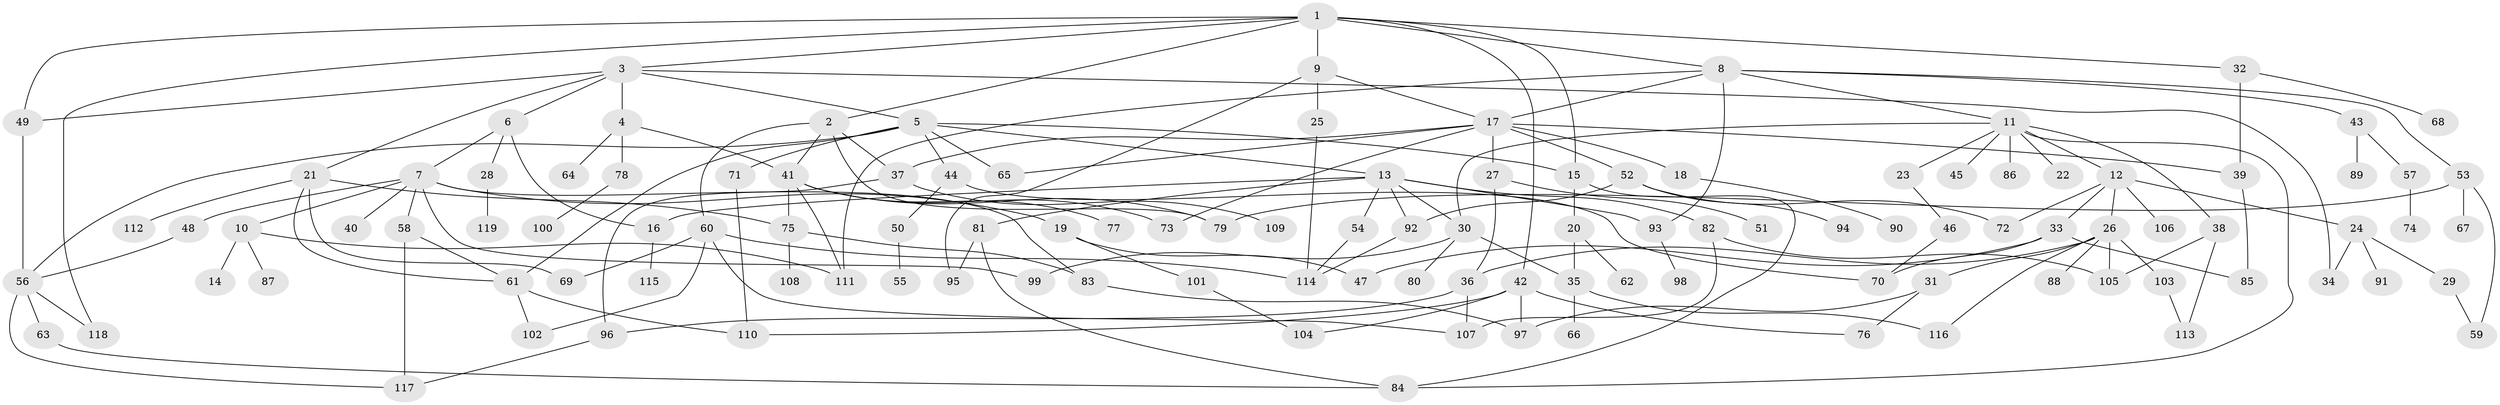 // Generated by graph-tools (version 1.1) at 2025/13/03/09/25 04:13:21]
// undirected, 119 vertices, 175 edges
graph export_dot {
graph [start="1"]
  node [color=gray90,style=filled];
  1;
  2;
  3;
  4;
  5;
  6;
  7;
  8;
  9;
  10;
  11;
  12;
  13;
  14;
  15;
  16;
  17;
  18;
  19;
  20;
  21;
  22;
  23;
  24;
  25;
  26;
  27;
  28;
  29;
  30;
  31;
  32;
  33;
  34;
  35;
  36;
  37;
  38;
  39;
  40;
  41;
  42;
  43;
  44;
  45;
  46;
  47;
  48;
  49;
  50;
  51;
  52;
  53;
  54;
  55;
  56;
  57;
  58;
  59;
  60;
  61;
  62;
  63;
  64;
  65;
  66;
  67;
  68;
  69;
  70;
  71;
  72;
  73;
  74;
  75;
  76;
  77;
  78;
  79;
  80;
  81;
  82;
  83;
  84;
  85;
  86;
  87;
  88;
  89;
  90;
  91;
  92;
  93;
  94;
  95;
  96;
  97;
  98;
  99;
  100;
  101;
  102;
  103;
  104;
  105;
  106;
  107;
  108;
  109;
  110;
  111;
  112;
  113;
  114;
  115;
  116;
  117;
  118;
  119;
  1 -- 2;
  1 -- 3;
  1 -- 8;
  1 -- 9;
  1 -- 32;
  1 -- 42;
  1 -- 15;
  1 -- 118;
  1 -- 49;
  2 -- 60;
  2 -- 79;
  2 -- 41;
  2 -- 37;
  3 -- 4;
  3 -- 5;
  3 -- 6;
  3 -- 21;
  3 -- 34;
  3 -- 49;
  4 -- 41;
  4 -- 64;
  4 -- 78;
  5 -- 13;
  5 -- 15;
  5 -- 44;
  5 -- 71;
  5 -- 56;
  5 -- 61;
  5 -- 65;
  6 -- 7;
  6 -- 16;
  6 -- 28;
  7 -- 10;
  7 -- 19;
  7 -- 40;
  7 -- 48;
  7 -- 58;
  7 -- 99;
  7 -- 83;
  8 -- 11;
  8 -- 43;
  8 -- 53;
  8 -- 93;
  8 -- 17;
  8 -- 111;
  9 -- 17;
  9 -- 25;
  9 -- 95;
  10 -- 14;
  10 -- 87;
  10 -- 111;
  11 -- 12;
  11 -- 22;
  11 -- 23;
  11 -- 30;
  11 -- 38;
  11 -- 45;
  11 -- 86;
  11 -- 84;
  12 -- 24;
  12 -- 26;
  12 -- 33;
  12 -- 106;
  12 -- 72;
  13 -- 54;
  13 -- 81;
  13 -- 82;
  13 -- 93;
  13 -- 30;
  13 -- 92;
  13 -- 16;
  15 -- 20;
  15 -- 84;
  16 -- 115;
  17 -- 18;
  17 -- 27;
  17 -- 37;
  17 -- 39;
  17 -- 52;
  17 -- 65;
  17 -- 73;
  18 -- 90;
  19 -- 47;
  19 -- 101;
  20 -- 35;
  20 -- 62;
  21 -- 61;
  21 -- 69;
  21 -- 112;
  21 -- 75;
  23 -- 46;
  24 -- 29;
  24 -- 91;
  24 -- 34;
  25 -- 114;
  26 -- 31;
  26 -- 36;
  26 -- 88;
  26 -- 103;
  26 -- 105;
  26 -- 116;
  27 -- 51;
  27 -- 36;
  28 -- 119;
  29 -- 59;
  30 -- 80;
  30 -- 99;
  30 -- 35;
  31 -- 97;
  31 -- 76;
  32 -- 68;
  32 -- 39;
  33 -- 70;
  33 -- 47;
  33 -- 85;
  35 -- 66;
  35 -- 116;
  36 -- 96;
  36 -- 107;
  37 -- 109;
  37 -- 96;
  38 -- 113;
  38 -- 105;
  39 -- 85;
  41 -- 73;
  41 -- 75;
  41 -- 77;
  41 -- 79;
  41 -- 111;
  42 -- 76;
  42 -- 110;
  42 -- 97;
  42 -- 104;
  43 -- 57;
  43 -- 89;
  44 -- 50;
  44 -- 70;
  46 -- 70;
  48 -- 56;
  49 -- 56;
  50 -- 55;
  52 -- 72;
  52 -- 92;
  52 -- 94;
  53 -- 59;
  53 -- 67;
  53 -- 79;
  54 -- 114;
  56 -- 63;
  56 -- 118;
  56 -- 117;
  57 -- 74;
  58 -- 117;
  58 -- 61;
  60 -- 69;
  60 -- 114;
  60 -- 107;
  60 -- 102;
  61 -- 102;
  61 -- 110;
  63 -- 84;
  71 -- 110;
  75 -- 83;
  75 -- 108;
  78 -- 100;
  81 -- 95;
  81 -- 84;
  82 -- 107;
  82 -- 105;
  83 -- 97;
  92 -- 114;
  93 -- 98;
  96 -- 117;
  101 -- 104;
  103 -- 113;
}
